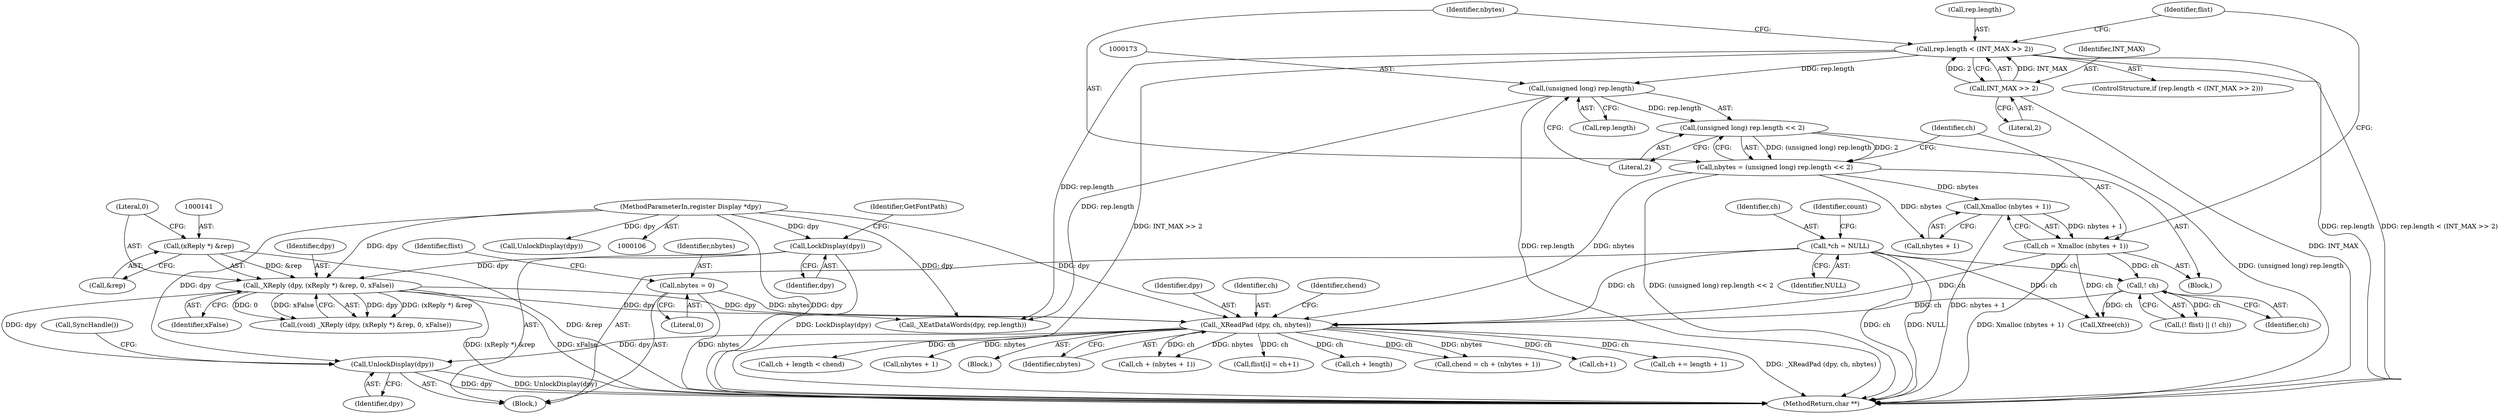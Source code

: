 digraph "0_libx11_b469da1430cdcee06e31c6251b83aede072a1ff0_0@pointer" {
"1000273" [label="(Call,UnlockDisplay(dpy))"];
"1000138" [label="(Call,_XReply (dpy, (xReply *) &rep, 0, xFalse))"];
"1000131" [label="(Call,LockDisplay(dpy))"];
"1000107" [label="(MethodParameterIn,register Display *dpy)"];
"1000140" [label="(Call,(xReply *) &rep)"];
"1000207" [label="(Call,_XReadPad (dpy, ch, nbytes))"];
"1000178" [label="(Call,ch = Xmalloc (nbytes + 1))"];
"1000180" [label="(Call,Xmalloc (nbytes + 1))"];
"1000169" [label="(Call,nbytes = (unsigned long) rep.length << 2)"];
"1000171" [label="(Call,(unsigned long) rep.length << 2)"];
"1000172" [label="(Call,(unsigned long) rep.length)"];
"1000161" [label="(Call,rep.length < (INT_MAX >> 2))"];
"1000165" [label="(Call,INT_MAX >> 2)"];
"1000188" [label="(Call,! ch)"];
"1000120" [label="(Call,*ch = NULL)"];
"1000112" [label="(Call,nbytes = 0)"];
"1000121" [label="(Identifier,ch)"];
"1000193" [label="(Call,Xfree(ch))"];
"1000138" [label="(Call,_XReply (dpy, (xReply *) &rep, 0, xFalse))"];
"1000241" [label="(Call,flist[i] = ch+1)"];
"1000195" [label="(Call,_XEatDataWords(dpy, rep.length))"];
"1000160" [label="(ControlStructure,if (rep.length < (INT_MAX >> 2)))"];
"1000208" [label="(Identifier,dpy)"];
"1000126" [label="(Identifier,count)"];
"1000236" [label="(Call,ch + length)"];
"1000185" [label="(Call,(! flist) || (! ch))"];
"1000211" [label="(Call,chend = ch + (nbytes + 1))"];
"1000187" [label="(Identifier,flist)"];
"1000179" [label="(Identifier,ch)"];
"1000107" [label="(MethodParameterIn,register Display *dpy)"];
"1000172" [label="(Call,(unsigned long) rep.length)"];
"1000114" [label="(Literal,0)"];
"1000178" [label="(Call,ch = Xmalloc (nbytes + 1))"];
"1000145" [label="(Identifier,xFalse)"];
"1000113" [label="(Identifier,nbytes)"];
"1000132" [label="(Identifier,dpy)"];
"1000274" [label="(Identifier,dpy)"];
"1000112" [label="(Call,nbytes = 0)"];
"1000177" [label="(Literal,2)"];
"1000168" [label="(Block,)"];
"1000140" [label="(Call,(xReply *) &rep)"];
"1000245" [label="(Call,ch+1)"];
"1000180" [label="(Call,Xmalloc (nbytes + 1))"];
"1000162" [label="(Call,rep.length)"];
"1000248" [label="(Call,ch += length + 1)"];
"1000171" [label="(Call,(unsigned long) rep.length << 2)"];
"1000169" [label="(Call,nbytes = (unsigned long) rep.length << 2)"];
"1000235" [label="(Call,ch + length < chend)"];
"1000122" [label="(Identifier,NULL)"];
"1000131" [label="(Call,LockDisplay(dpy))"];
"1000215" [label="(Call,nbytes + 1)"];
"1000161" [label="(Call,rep.length < (INT_MAX >> 2))"];
"1000150" [label="(Block,)"];
"1000200" [label="(Call,UnlockDisplay(dpy))"];
"1000209" [label="(Identifier,ch)"];
"1000212" [label="(Identifier,chend)"];
"1000174" [label="(Call,rep.length)"];
"1000136" [label="(Call,(void) _XReply (dpy, (xReply *) &rep, 0, xFalse))"];
"1000273" [label="(Call,UnlockDisplay(dpy))"];
"1000188" [label="(Call,! ch)"];
"1000181" [label="(Call,nbytes + 1)"];
"1000210" [label="(Identifier,nbytes)"];
"1000144" [label="(Literal,0)"];
"1000120" [label="(Call,*ch = NULL)"];
"1000142" [label="(Call,&rep)"];
"1000139" [label="(Identifier,dpy)"];
"1000117" [label="(Identifier,flist)"];
"1000275" [label="(Call,SyncHandle())"];
"1000213" [label="(Call,ch + (nbytes + 1))"];
"1000109" [label="(Block,)"];
"1000166" [label="(Identifier,INT_MAX)"];
"1000165" [label="(Call,INT_MAX >> 2)"];
"1000189" [label="(Identifier,ch)"];
"1000170" [label="(Identifier,nbytes)"];
"1000167" [label="(Literal,2)"];
"1000207" [label="(Call,_XReadPad (dpy, ch, nbytes))"];
"1000278" [label="(MethodReturn,char **)"];
"1000134" [label="(Identifier,GetFontPath)"];
"1000273" -> "1000109"  [label="AST: "];
"1000273" -> "1000274"  [label="CFG: "];
"1000274" -> "1000273"  [label="AST: "];
"1000275" -> "1000273"  [label="CFG: "];
"1000273" -> "1000278"  [label="DDG: dpy"];
"1000273" -> "1000278"  [label="DDG: UnlockDisplay(dpy)"];
"1000138" -> "1000273"  [label="DDG: dpy"];
"1000207" -> "1000273"  [label="DDG: dpy"];
"1000107" -> "1000273"  [label="DDG: dpy"];
"1000138" -> "1000136"  [label="AST: "];
"1000138" -> "1000145"  [label="CFG: "];
"1000139" -> "1000138"  [label="AST: "];
"1000140" -> "1000138"  [label="AST: "];
"1000144" -> "1000138"  [label="AST: "];
"1000145" -> "1000138"  [label="AST: "];
"1000136" -> "1000138"  [label="CFG: "];
"1000138" -> "1000278"  [label="DDG: (xReply *) &rep"];
"1000138" -> "1000278"  [label="DDG: xFalse"];
"1000138" -> "1000136"  [label="DDG: dpy"];
"1000138" -> "1000136"  [label="DDG: (xReply *) &rep"];
"1000138" -> "1000136"  [label="DDG: 0"];
"1000138" -> "1000136"  [label="DDG: xFalse"];
"1000131" -> "1000138"  [label="DDG: dpy"];
"1000107" -> "1000138"  [label="DDG: dpy"];
"1000140" -> "1000138"  [label="DDG: &rep"];
"1000138" -> "1000195"  [label="DDG: dpy"];
"1000138" -> "1000207"  [label="DDG: dpy"];
"1000131" -> "1000109"  [label="AST: "];
"1000131" -> "1000132"  [label="CFG: "];
"1000132" -> "1000131"  [label="AST: "];
"1000134" -> "1000131"  [label="CFG: "];
"1000131" -> "1000278"  [label="DDG: LockDisplay(dpy)"];
"1000107" -> "1000131"  [label="DDG: dpy"];
"1000107" -> "1000106"  [label="AST: "];
"1000107" -> "1000278"  [label="DDG: dpy"];
"1000107" -> "1000195"  [label="DDG: dpy"];
"1000107" -> "1000200"  [label="DDG: dpy"];
"1000107" -> "1000207"  [label="DDG: dpy"];
"1000140" -> "1000142"  [label="CFG: "];
"1000141" -> "1000140"  [label="AST: "];
"1000142" -> "1000140"  [label="AST: "];
"1000144" -> "1000140"  [label="CFG: "];
"1000140" -> "1000278"  [label="DDG: &rep"];
"1000207" -> "1000150"  [label="AST: "];
"1000207" -> "1000210"  [label="CFG: "];
"1000208" -> "1000207"  [label="AST: "];
"1000209" -> "1000207"  [label="AST: "];
"1000210" -> "1000207"  [label="AST: "];
"1000212" -> "1000207"  [label="CFG: "];
"1000207" -> "1000278"  [label="DDG: _XReadPad (dpy, ch, nbytes)"];
"1000178" -> "1000207"  [label="DDG: ch"];
"1000188" -> "1000207"  [label="DDG: ch"];
"1000120" -> "1000207"  [label="DDG: ch"];
"1000112" -> "1000207"  [label="DDG: nbytes"];
"1000169" -> "1000207"  [label="DDG: nbytes"];
"1000207" -> "1000211"  [label="DDG: ch"];
"1000207" -> "1000211"  [label="DDG: nbytes"];
"1000207" -> "1000213"  [label="DDG: ch"];
"1000207" -> "1000213"  [label="DDG: nbytes"];
"1000207" -> "1000215"  [label="DDG: nbytes"];
"1000207" -> "1000235"  [label="DDG: ch"];
"1000207" -> "1000236"  [label="DDG: ch"];
"1000207" -> "1000241"  [label="DDG: ch"];
"1000207" -> "1000245"  [label="DDG: ch"];
"1000207" -> "1000248"  [label="DDG: ch"];
"1000178" -> "1000168"  [label="AST: "];
"1000178" -> "1000180"  [label="CFG: "];
"1000179" -> "1000178"  [label="AST: "];
"1000180" -> "1000178"  [label="AST: "];
"1000187" -> "1000178"  [label="CFG: "];
"1000178" -> "1000278"  [label="DDG: Xmalloc (nbytes + 1)"];
"1000180" -> "1000178"  [label="DDG: nbytes + 1"];
"1000178" -> "1000188"  [label="DDG: ch"];
"1000178" -> "1000193"  [label="DDG: ch"];
"1000180" -> "1000181"  [label="CFG: "];
"1000181" -> "1000180"  [label="AST: "];
"1000180" -> "1000278"  [label="DDG: nbytes + 1"];
"1000169" -> "1000180"  [label="DDG: nbytes"];
"1000169" -> "1000168"  [label="AST: "];
"1000169" -> "1000171"  [label="CFG: "];
"1000170" -> "1000169"  [label="AST: "];
"1000171" -> "1000169"  [label="AST: "];
"1000179" -> "1000169"  [label="CFG: "];
"1000169" -> "1000278"  [label="DDG: (unsigned long) rep.length << 2"];
"1000171" -> "1000169"  [label="DDG: (unsigned long) rep.length"];
"1000171" -> "1000169"  [label="DDG: 2"];
"1000169" -> "1000181"  [label="DDG: nbytes"];
"1000171" -> "1000177"  [label="CFG: "];
"1000172" -> "1000171"  [label="AST: "];
"1000177" -> "1000171"  [label="AST: "];
"1000171" -> "1000278"  [label="DDG: (unsigned long) rep.length"];
"1000172" -> "1000171"  [label="DDG: rep.length"];
"1000172" -> "1000174"  [label="CFG: "];
"1000173" -> "1000172"  [label="AST: "];
"1000174" -> "1000172"  [label="AST: "];
"1000177" -> "1000172"  [label="CFG: "];
"1000172" -> "1000278"  [label="DDG: rep.length"];
"1000161" -> "1000172"  [label="DDG: rep.length"];
"1000172" -> "1000195"  [label="DDG: rep.length"];
"1000161" -> "1000160"  [label="AST: "];
"1000161" -> "1000165"  [label="CFG: "];
"1000162" -> "1000161"  [label="AST: "];
"1000165" -> "1000161"  [label="AST: "];
"1000170" -> "1000161"  [label="CFG: "];
"1000187" -> "1000161"  [label="CFG: "];
"1000161" -> "1000278"  [label="DDG: rep.length"];
"1000161" -> "1000278"  [label="DDG: rep.length < (INT_MAX >> 2)"];
"1000161" -> "1000278"  [label="DDG: INT_MAX >> 2"];
"1000165" -> "1000161"  [label="DDG: INT_MAX"];
"1000165" -> "1000161"  [label="DDG: 2"];
"1000161" -> "1000195"  [label="DDG: rep.length"];
"1000165" -> "1000167"  [label="CFG: "];
"1000166" -> "1000165"  [label="AST: "];
"1000167" -> "1000165"  [label="AST: "];
"1000165" -> "1000278"  [label="DDG: INT_MAX"];
"1000188" -> "1000185"  [label="AST: "];
"1000188" -> "1000189"  [label="CFG: "];
"1000189" -> "1000188"  [label="AST: "];
"1000185" -> "1000188"  [label="CFG: "];
"1000188" -> "1000185"  [label="DDG: ch"];
"1000120" -> "1000188"  [label="DDG: ch"];
"1000188" -> "1000193"  [label="DDG: ch"];
"1000120" -> "1000109"  [label="AST: "];
"1000120" -> "1000122"  [label="CFG: "];
"1000121" -> "1000120"  [label="AST: "];
"1000122" -> "1000120"  [label="AST: "];
"1000126" -> "1000120"  [label="CFG: "];
"1000120" -> "1000278"  [label="DDG: ch"];
"1000120" -> "1000278"  [label="DDG: NULL"];
"1000120" -> "1000193"  [label="DDG: ch"];
"1000112" -> "1000109"  [label="AST: "];
"1000112" -> "1000114"  [label="CFG: "];
"1000113" -> "1000112"  [label="AST: "];
"1000114" -> "1000112"  [label="AST: "];
"1000117" -> "1000112"  [label="CFG: "];
"1000112" -> "1000278"  [label="DDG: nbytes"];
}
